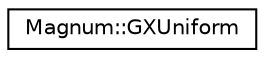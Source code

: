 digraph "圖形化之類別階層"
{
  edge [fontname="Helvetica",fontsize="10",labelfontname="Helvetica",labelfontsize="10"];
  node [fontname="Helvetica",fontsize="10",shape=record];
  rankdir="LR";
  Node1 [label="Magnum::GXUniform",height=0.2,width=0.4,color="black", fillcolor="white", style="filled",URL="$class_magnum_1_1_g_x_uniform.html"];
}
